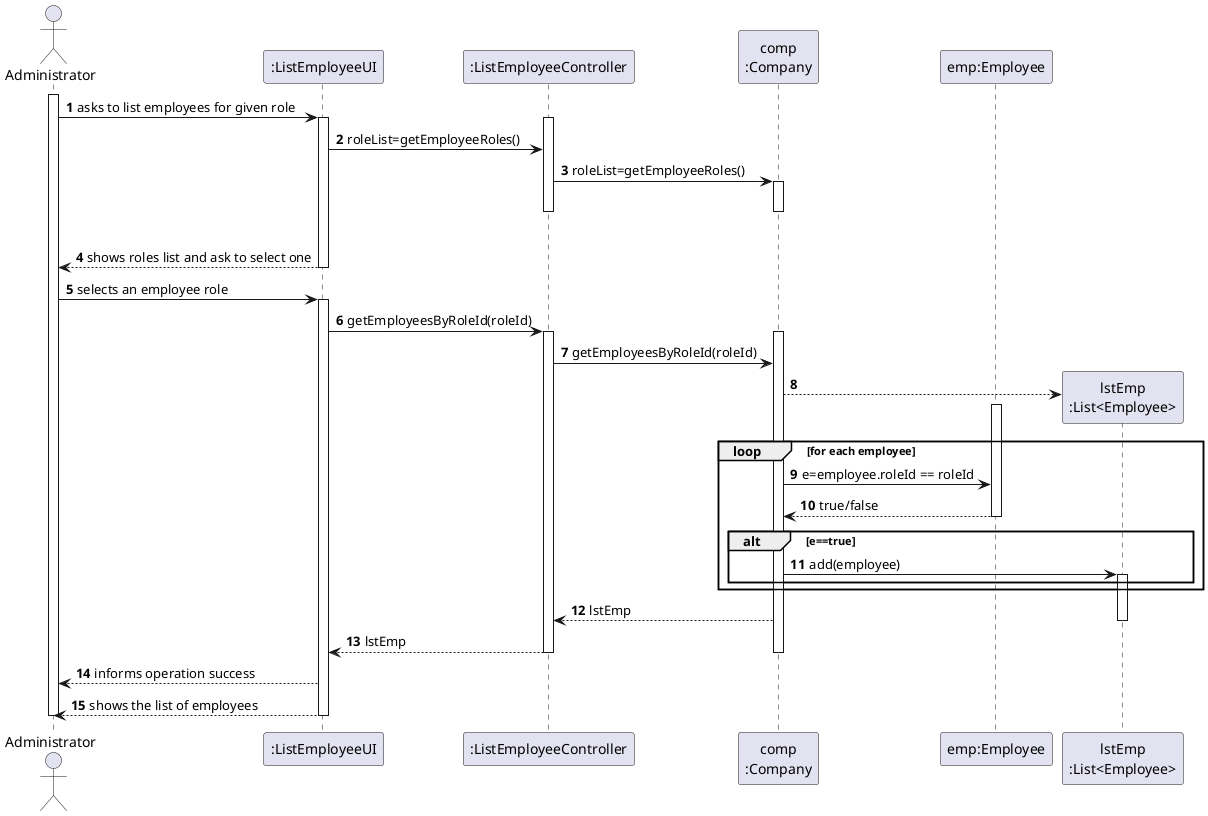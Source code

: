 @startuml
autonumber
'hide footbox
actor "Administrator" as ADM

participant ":ListEmployeeUI" as UI
participant ":ListEmployeeController" as CTRL
participant "comp\n:Company" as COMP
participant "emp:Employee" as EMP

activate ADM
ADM -> UI : asks to list employees for given role
activate UI
activate CTRL
UI -> CTRL : roleList=getEmployeeRoles()

CTRL -> COMP : roleList=getEmployeeRoles()
activate COMP
|||
deactivate COMP
deactivate CTRL

UI --> ADM : shows roles list and ask to select one
deactivate UI

ADM -> UI : selects an employee role
activate UI

UI -> CTRL : getEmployeesByRoleId(roleId)
activate CTRL

activate COMP
CTRL -> COMP: getEmployeesByRoleId(roleId)
create "lstEmp\n:List<Employee>" as LST
COMP --> LST

loop for each employee
  activate EMP
    COMP -> EMP: e=employee.roleId == roleId
    EMP --> COMP: true/false
  deactivate EMP
    alt e==true
        COMP -> LST: add(employee)
      activate LST
    end
end

COMP --> CTRL: lstEmp
deactivate LST
CTRL --> UI: lstEmp

deactivate COMP
deactivate CTRL
UI --> ADM : informs operation success
UI --> ADM: shows the list of employees
deactivate UI

deactivate UI
deactivate CTRL
deactivate ADM

@enduml
